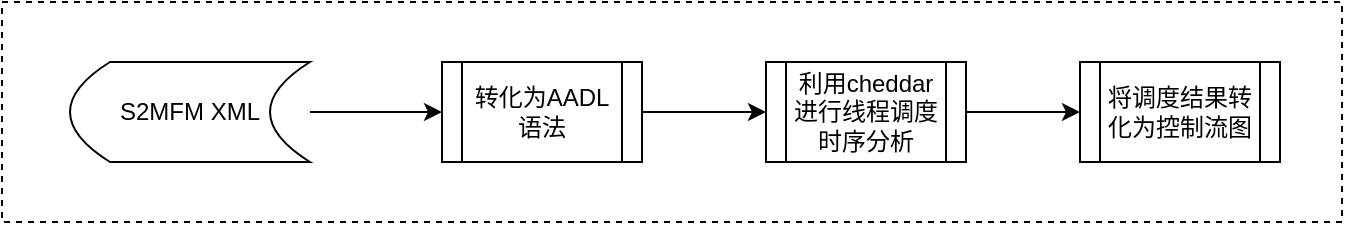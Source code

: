 <mxfile version="16.1.0" type="github">
  <diagram id="0CAkdtYkMwlkif9qsINl" name="Page-1">
    <mxGraphModel dx="946" dy="645" grid="1" gridSize="10" guides="1" tooltips="1" connect="1" arrows="1" fold="1" page="1" pageScale="1" pageWidth="827" pageHeight="1169" math="0" shadow="0">
      <root>
        <mxCell id="0" />
        <mxCell id="1" parent="0" />
        <mxCell id="8nwbkUGyUSuey__rtpSS-1" value="" style="rounded=0;whiteSpace=wrap;html=1;fillColor=none;dashed=1;" vertex="1" parent="1">
          <mxGeometry x="100" y="110" width="670" height="110" as="geometry" />
        </mxCell>
        <mxCell id="1hi2flevJ8w-T847-RIj-7" style="edgeStyle=orthogonalEdgeStyle;rounded=0;orthogonalLoop=1;jettySize=auto;html=1;entryX=0;entryY=0.5;entryDx=0;entryDy=0;" parent="1" source="1hi2flevJ8w-T847-RIj-1" target="1hi2flevJ8w-T847-RIj-4" edge="1">
          <mxGeometry relative="1" as="geometry" />
        </mxCell>
        <mxCell id="1hi2flevJ8w-T847-RIj-1" value="转化为AADL语法" style="shape=process;whiteSpace=wrap;html=1;backgroundOutline=1;" parent="1" vertex="1">
          <mxGeometry x="320" y="140" width="100" height="50" as="geometry" />
        </mxCell>
        <mxCell id="1hi2flevJ8w-T847-RIj-6" style="edgeStyle=orthogonalEdgeStyle;rounded=0;orthogonalLoop=1;jettySize=auto;html=1;entryX=0;entryY=0.5;entryDx=0;entryDy=0;" parent="1" source="1hi2flevJ8w-T847-RIj-3" target="1hi2flevJ8w-T847-RIj-1" edge="1">
          <mxGeometry relative="1" as="geometry" />
        </mxCell>
        <mxCell id="1hi2flevJ8w-T847-RIj-3" value="S2MFM XML" style="shape=dataStorage;whiteSpace=wrap;html=1;fixedSize=1;" parent="1" vertex="1">
          <mxGeometry x="134" y="140" width="120" height="50" as="geometry" />
        </mxCell>
        <mxCell id="1hi2flevJ8w-T847-RIj-8" style="edgeStyle=orthogonalEdgeStyle;rounded=0;orthogonalLoop=1;jettySize=auto;html=1;entryX=0;entryY=0.5;entryDx=0;entryDy=0;" parent="1" source="1hi2flevJ8w-T847-RIj-4" target="1hi2flevJ8w-T847-RIj-5" edge="1">
          <mxGeometry relative="1" as="geometry" />
        </mxCell>
        <mxCell id="1hi2flevJ8w-T847-RIj-4" value="利用cheddar进行线程调度时序分析" style="shape=process;whiteSpace=wrap;html=1;backgroundOutline=1;" parent="1" vertex="1">
          <mxGeometry x="482" y="140" width="100" height="50" as="geometry" />
        </mxCell>
        <mxCell id="1hi2flevJ8w-T847-RIj-5" value="将调度结果转化为控制流图" style="shape=process;whiteSpace=wrap;html=1;backgroundOutline=1;" parent="1" vertex="1">
          <mxGeometry x="639" y="140" width="100" height="50" as="geometry" />
        </mxCell>
      </root>
    </mxGraphModel>
  </diagram>
</mxfile>
